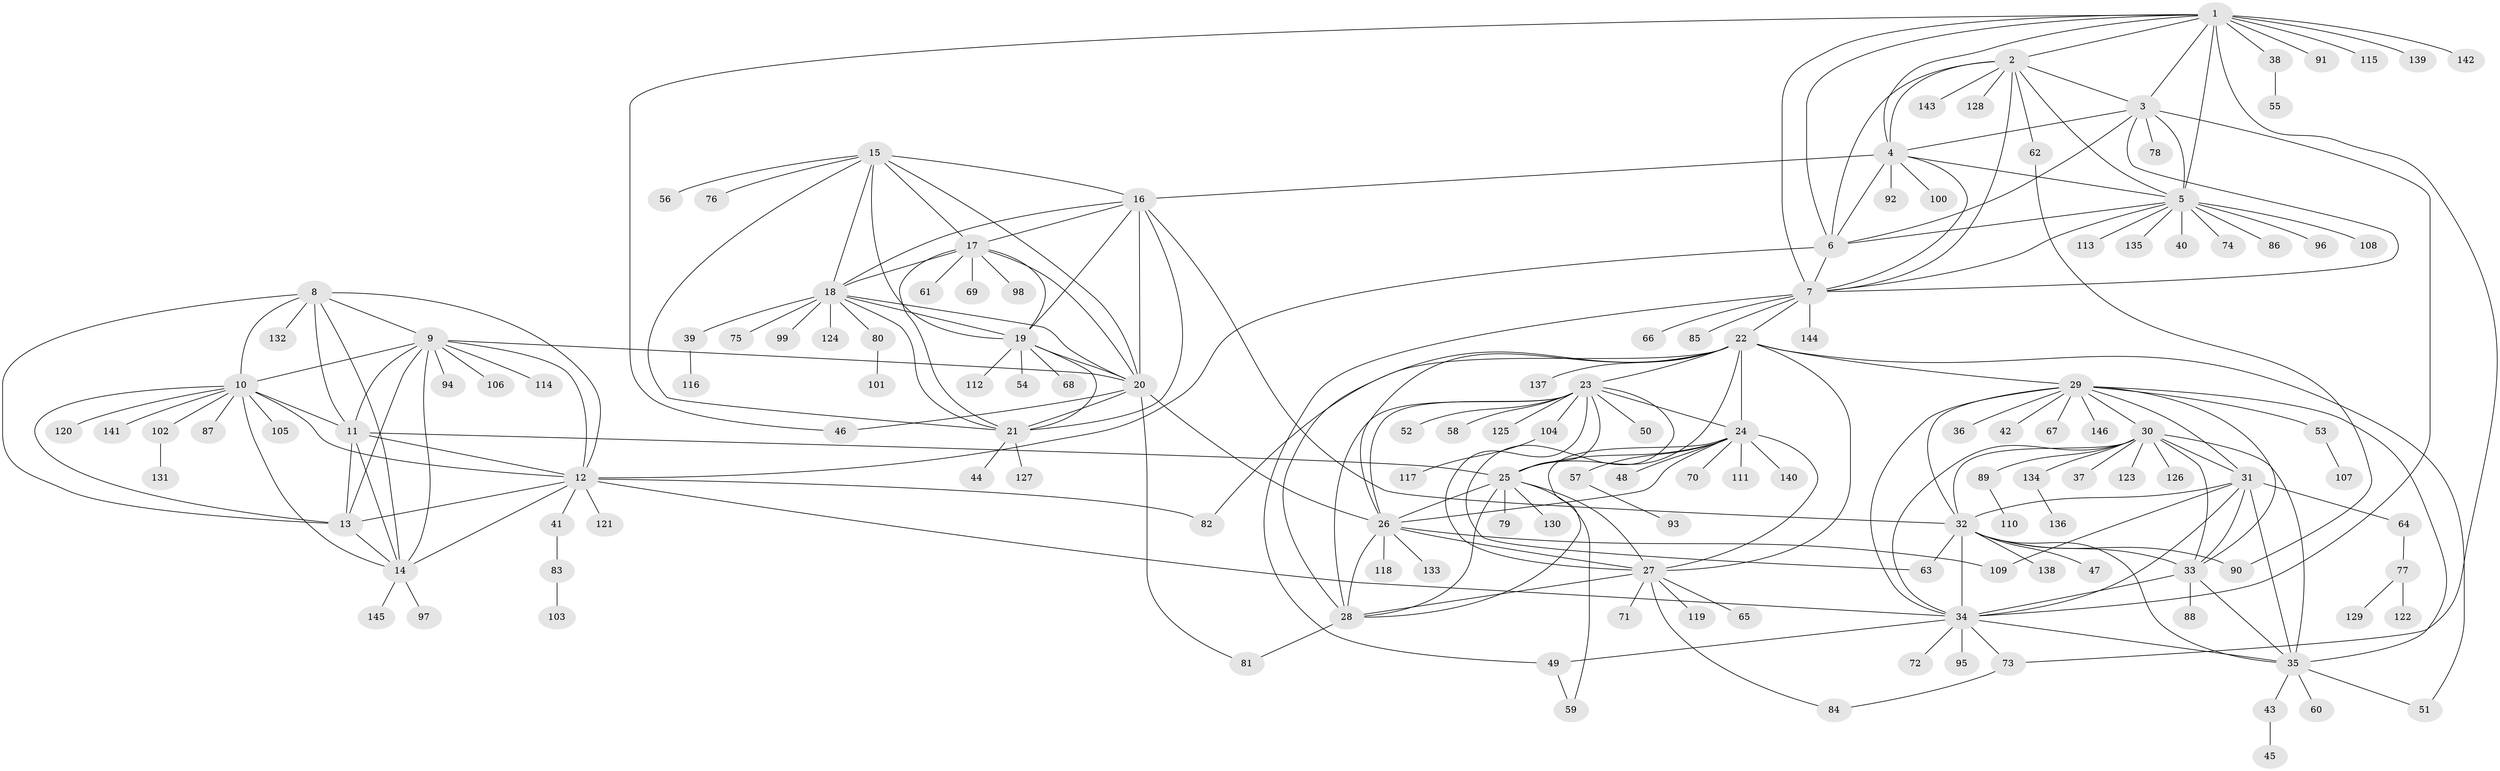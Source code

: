 // coarse degree distribution, {10: 0.034482758620689655, 8: 0.034482758620689655, 7: 0.034482758620689655, 11: 0.017241379310344827, 13: 0.017241379310344827, 4: 0.034482758620689655, 12: 0.017241379310344827, 6: 0.034482758620689655, 9: 0.017241379310344827, 5: 0.034482758620689655, 3: 0.05172413793103448, 16: 0.017241379310344827, 1: 0.5862068965517241, 2: 0.06896551724137931}
// Generated by graph-tools (version 1.1) at 2025/19/03/04/25 18:19:29]
// undirected, 146 vertices, 237 edges
graph export_dot {
graph [start="1"]
  node [color=gray90,style=filled];
  1;
  2;
  3;
  4;
  5;
  6;
  7;
  8;
  9;
  10;
  11;
  12;
  13;
  14;
  15;
  16;
  17;
  18;
  19;
  20;
  21;
  22;
  23;
  24;
  25;
  26;
  27;
  28;
  29;
  30;
  31;
  32;
  33;
  34;
  35;
  36;
  37;
  38;
  39;
  40;
  41;
  42;
  43;
  44;
  45;
  46;
  47;
  48;
  49;
  50;
  51;
  52;
  53;
  54;
  55;
  56;
  57;
  58;
  59;
  60;
  61;
  62;
  63;
  64;
  65;
  66;
  67;
  68;
  69;
  70;
  71;
  72;
  73;
  74;
  75;
  76;
  77;
  78;
  79;
  80;
  81;
  82;
  83;
  84;
  85;
  86;
  87;
  88;
  89;
  90;
  91;
  92;
  93;
  94;
  95;
  96;
  97;
  98;
  99;
  100;
  101;
  102;
  103;
  104;
  105;
  106;
  107;
  108;
  109;
  110;
  111;
  112;
  113;
  114;
  115;
  116;
  117;
  118;
  119;
  120;
  121;
  122;
  123;
  124;
  125;
  126;
  127;
  128;
  129;
  130;
  131;
  132;
  133;
  134;
  135;
  136;
  137;
  138;
  139;
  140;
  141;
  142;
  143;
  144;
  145;
  146;
  1 -- 2;
  1 -- 3;
  1 -- 4;
  1 -- 5;
  1 -- 6;
  1 -- 7;
  1 -- 38;
  1 -- 46;
  1 -- 73;
  1 -- 91;
  1 -- 115;
  1 -- 139;
  1 -- 142;
  2 -- 3;
  2 -- 4;
  2 -- 5;
  2 -- 6;
  2 -- 7;
  2 -- 62;
  2 -- 128;
  2 -- 143;
  3 -- 4;
  3 -- 5;
  3 -- 6;
  3 -- 7;
  3 -- 34;
  3 -- 78;
  4 -- 5;
  4 -- 6;
  4 -- 7;
  4 -- 16;
  4 -- 92;
  4 -- 100;
  5 -- 6;
  5 -- 7;
  5 -- 40;
  5 -- 74;
  5 -- 86;
  5 -- 96;
  5 -- 108;
  5 -- 113;
  5 -- 135;
  6 -- 7;
  6 -- 12;
  7 -- 22;
  7 -- 49;
  7 -- 66;
  7 -- 85;
  7 -- 144;
  8 -- 9;
  8 -- 10;
  8 -- 11;
  8 -- 12;
  8 -- 13;
  8 -- 14;
  8 -- 132;
  9 -- 10;
  9 -- 11;
  9 -- 12;
  9 -- 13;
  9 -- 14;
  9 -- 20;
  9 -- 94;
  9 -- 106;
  9 -- 114;
  10 -- 11;
  10 -- 12;
  10 -- 13;
  10 -- 14;
  10 -- 87;
  10 -- 102;
  10 -- 105;
  10 -- 120;
  10 -- 141;
  11 -- 12;
  11 -- 13;
  11 -- 14;
  11 -- 25;
  12 -- 13;
  12 -- 14;
  12 -- 34;
  12 -- 41;
  12 -- 82;
  12 -- 121;
  13 -- 14;
  14 -- 97;
  14 -- 145;
  15 -- 16;
  15 -- 17;
  15 -- 18;
  15 -- 19;
  15 -- 20;
  15 -- 21;
  15 -- 56;
  15 -- 76;
  16 -- 17;
  16 -- 18;
  16 -- 19;
  16 -- 20;
  16 -- 21;
  16 -- 32;
  17 -- 18;
  17 -- 19;
  17 -- 20;
  17 -- 21;
  17 -- 61;
  17 -- 69;
  17 -- 98;
  18 -- 19;
  18 -- 20;
  18 -- 21;
  18 -- 39;
  18 -- 75;
  18 -- 80;
  18 -- 99;
  18 -- 124;
  19 -- 20;
  19 -- 21;
  19 -- 54;
  19 -- 68;
  19 -- 112;
  20 -- 21;
  20 -- 26;
  20 -- 46;
  20 -- 81;
  21 -- 44;
  21 -- 127;
  22 -- 23;
  22 -- 24;
  22 -- 25;
  22 -- 26;
  22 -- 27;
  22 -- 28;
  22 -- 29;
  22 -- 51;
  22 -- 82;
  22 -- 137;
  23 -- 24;
  23 -- 25;
  23 -- 26;
  23 -- 27;
  23 -- 28;
  23 -- 50;
  23 -- 52;
  23 -- 58;
  23 -- 63;
  23 -- 104;
  23 -- 125;
  24 -- 25;
  24 -- 26;
  24 -- 27;
  24 -- 28;
  24 -- 48;
  24 -- 57;
  24 -- 70;
  24 -- 111;
  24 -- 140;
  25 -- 26;
  25 -- 27;
  25 -- 28;
  25 -- 59;
  25 -- 79;
  25 -- 130;
  26 -- 27;
  26 -- 28;
  26 -- 109;
  26 -- 118;
  26 -- 133;
  27 -- 28;
  27 -- 65;
  27 -- 71;
  27 -- 84;
  27 -- 119;
  28 -- 81;
  29 -- 30;
  29 -- 31;
  29 -- 32;
  29 -- 33;
  29 -- 34;
  29 -- 35;
  29 -- 36;
  29 -- 42;
  29 -- 53;
  29 -- 67;
  29 -- 146;
  30 -- 31;
  30 -- 32;
  30 -- 33;
  30 -- 34;
  30 -- 35;
  30 -- 37;
  30 -- 89;
  30 -- 123;
  30 -- 126;
  30 -- 134;
  31 -- 32;
  31 -- 33;
  31 -- 34;
  31 -- 35;
  31 -- 64;
  31 -- 109;
  32 -- 33;
  32 -- 34;
  32 -- 35;
  32 -- 47;
  32 -- 63;
  32 -- 90;
  32 -- 138;
  33 -- 34;
  33 -- 35;
  33 -- 88;
  34 -- 35;
  34 -- 49;
  34 -- 72;
  34 -- 73;
  34 -- 95;
  35 -- 43;
  35 -- 51;
  35 -- 60;
  38 -- 55;
  39 -- 116;
  41 -- 83;
  43 -- 45;
  49 -- 59;
  53 -- 107;
  57 -- 93;
  62 -- 90;
  64 -- 77;
  73 -- 84;
  77 -- 122;
  77 -- 129;
  80 -- 101;
  83 -- 103;
  89 -- 110;
  102 -- 131;
  104 -- 117;
  134 -- 136;
}
